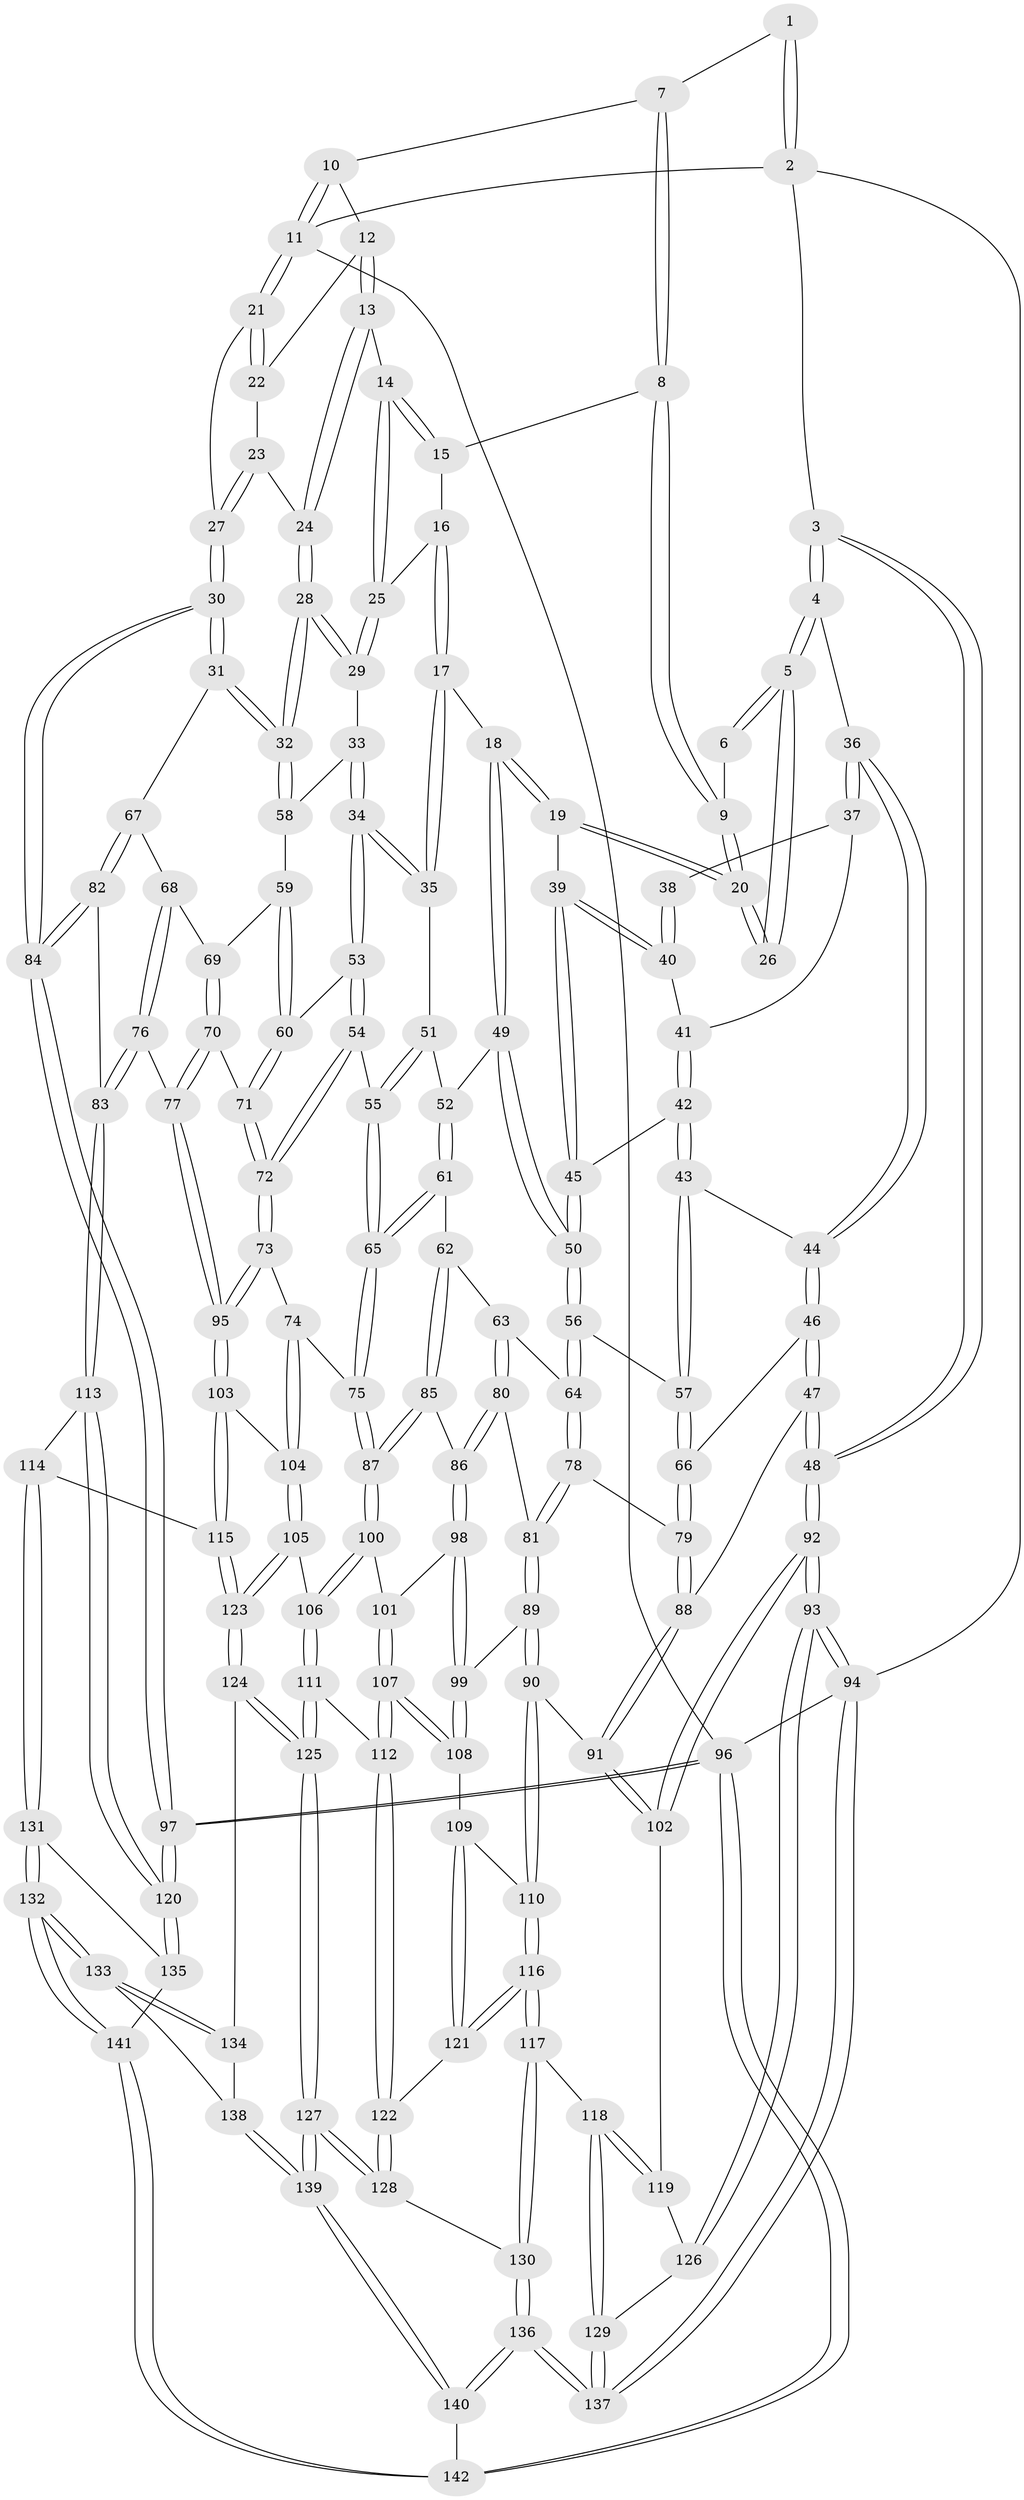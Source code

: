 // Generated by graph-tools (version 1.1) at 2025/03/03/09/25 03:03:25]
// undirected, 142 vertices, 352 edges
graph export_dot {
graph [start="1"]
  node [color=gray90,style=filled];
  1 [pos="+0.29358252468570983+0"];
  2 [pos="+0+0"];
  3 [pos="+0+0"];
  4 [pos="+0.029149299485463655+0.12500435519265443"];
  5 [pos="+0.05908957806278245+0.12391290679673964"];
  6 [pos="+0.29187444393932455+0.02184130878673063"];
  7 [pos="+0.5504254331493696+0"];
  8 [pos="+0.5468524972561033+0"];
  9 [pos="+0.39457160575155936+0.11003022866706033"];
  10 [pos="+0.9361066808607084+0"];
  11 [pos="+1+0"];
  12 [pos="+0.8130517337504207+0.07949398626027149"];
  13 [pos="+0.7894706718102041+0.14253192441462678"];
  14 [pos="+0.7612365933231298+0.1496875428804413"];
  15 [pos="+0.585240394318302+0"];
  16 [pos="+0.5857838315751905+0.13669096394875832"];
  17 [pos="+0.5417413879393398+0.2674424448285599"];
  18 [pos="+0.501013267311293+0.26521466838596236"];
  19 [pos="+0.43151967458908025+0.23045156072771075"];
  20 [pos="+0.38186827489169656+0.14670154773099564"];
  21 [pos="+1+0"];
  22 [pos="+0.9178064565108792+0.09206492798075228"];
  23 [pos="+0.8580265105180017+0.16272535767366683"];
  24 [pos="+0.8440391600637974+0.17350743624821938"];
  25 [pos="+0.7336481782241489+0.18444191530103768"];
  26 [pos="+0.37375740823275555+0.14770614793184286"];
  27 [pos="+1+0"];
  28 [pos="+0.9599482529032941+0.3271322603097366"];
  29 [pos="+0.6948336504417493+0.268762329843618"];
  30 [pos="+1+0.31221352497551164"];
  31 [pos="+0.9773175532610736+0.33785849746695273"];
  32 [pos="+0.9678579124941932+0.3337515629353924"];
  33 [pos="+0.6434452336909366+0.316683794843071"];
  34 [pos="+0.6372325116254701+0.3215017719218129"];
  35 [pos="+0.5874484304116842+0.2963521334338662"];
  36 [pos="+0.04032159075598886+0.14232541624339878"];
  37 [pos="+0.24167859171193695+0.26175061975888675"];
  38 [pos="+0.31914351128024665+0.20874869263009163"];
  39 [pos="+0.34898959034613575+0.3168976559432844"];
  40 [pos="+0.2815405432560758+0.28438499780750326"];
  41 [pos="+0.259879520116337+0.28253794664437915"];
  42 [pos="+0.2520157294133675+0.3086585131288187"];
  43 [pos="+0.2064831912171888+0.38260793344134536"];
  44 [pos="+0.12147949527622379+0.34090751547013626"];
  45 [pos="+0.33391328663692016+0.37079042770411225"];
  46 [pos="+0.07441392623427985+0.4451782779064831"];
  47 [pos="+0.009741817199714578+0.4995748172961373"];
  48 [pos="+0+0.550615401166183"];
  49 [pos="+0.45635894831224505+0.3727607835923271"];
  50 [pos="+0.3316902205263292+0.38351292807436804"];
  51 [pos="+0.5067466182393561+0.4118959014377883"];
  52 [pos="+0.45744772864863664+0.4107094181231416"];
  53 [pos="+0.6396636696127985+0.3325677505419958"];
  54 [pos="+0.6032415722751988+0.41661280271430723"];
  55 [pos="+0.533695118970218+0.4428094918909221"];
  56 [pos="+0.31483760277969036+0.4193400110831461"];
  57 [pos="+0.22270410489276005+0.39924537696091855"];
  58 [pos="+0.874592861925687+0.3587674243317944"];
  59 [pos="+0.7510662834887036+0.40984904932527444"];
  60 [pos="+0.7224190914639981+0.41424517820324813"];
  61 [pos="+0.4380623727805157+0.46921886224224807"];
  62 [pos="+0.4292087465145037+0.46915239458534785"];
  63 [pos="+0.3171335628261037+0.4232034667660594"];
  64 [pos="+0.31553953296268017+0.4208188555377988"];
  65 [pos="+0.47562624915595514+0.5002280295975668"];
  66 [pos="+0.18149910329712632+0.4958490973161526"];
  67 [pos="+0.9265169335151481+0.42262620462749484"];
  68 [pos="+0.846849504351184+0.4588875923615497"];
  69 [pos="+0.827297928348666+0.46047756420228436"];
  70 [pos="+0.7467181262771133+0.5064280965568425"];
  71 [pos="+0.7301108282430437+0.48232458720403953"];
  72 [pos="+0.6072477265288942+0.5216971178706943"];
  73 [pos="+0.5931985360707618+0.5548386433468017"];
  74 [pos="+0.526171125511323+0.5747021955845021"];
  75 [pos="+0.5104506576699199+0.5734478164600538"];
  76 [pos="+0.7805667204018822+0.6065596158309791"];
  77 [pos="+0.7758665288443412+0.6053888703210312"];
  78 [pos="+0.21966122342213643+0.5191312736132556"];
  79 [pos="+0.18333477329247955+0.5036643624259043"];
  80 [pos="+0.3090407457944776+0.5536109974457866"];
  81 [pos="+0.261179700219905+0.5573687548464"];
  82 [pos="+0.8917442940452488+0.6107956937065526"];
  83 [pos="+0.8304223171048548+0.6263831205284772"];
  84 [pos="+1+0.7335955470138446"];
  85 [pos="+0.3756515853485029+0.5401032729873235"];
  86 [pos="+0.3097955833790314+0.5543116597970029"];
  87 [pos="+0.4632928585353588+0.6153136539022804"];
  88 [pos="+0.1379522284751863+0.5732592038883411"];
  89 [pos="+0.2204995291743287+0.6035135527379404"];
  90 [pos="+0.16740698369543328+0.6431246845208997"];
  91 [pos="+0.15654873403390226+0.6401850937243349"];
  92 [pos="+0+0.6798835579051936"];
  93 [pos="+0+0.7464155710020272"];
  94 [pos="+0+1"];
  95 [pos="+0.7025876842955814+0.6338558511653477"];
  96 [pos="+1+1"];
  97 [pos="+1+1"];
  98 [pos="+0.33862682883932577+0.6360812976147435"];
  99 [pos="+0.32309153833662185+0.6510208051256458"];
  100 [pos="+0.4536730031979304+0.6293950862802866"];
  101 [pos="+0.37655815979088536+0.6425887541667751"];
  102 [pos="+0.06987755306102611+0.6916011898762764"];
  103 [pos="+0.67619252488987+0.6886546327291384"];
  104 [pos="+0.5739502030637537+0.6811093872781235"];
  105 [pos="+0.5377686057229385+0.7353081797642926"];
  106 [pos="+0.47015921512272285+0.7032706135951858"];
  107 [pos="+0.3843311067125383+0.7698330595994428"];
  108 [pos="+0.31047481583319325+0.6673231992302429"];
  109 [pos="+0.28415584797747656+0.6887972582711422"];
  110 [pos="+0.19350792675588888+0.669142749464567"];
  111 [pos="+0.41723316874495975+0.7768207734479197"];
  112 [pos="+0.3856424034675793+0.7744836961945734"];
  113 [pos="+0.8269825392981447+0.7738340629099287"];
  114 [pos="+0.7067852906246199+0.7941249809610557"];
  115 [pos="+0.6740205856868436+0.7693141673424784"];
  116 [pos="+0.20081167105538475+0.8017253416010099"];
  117 [pos="+0.1983653510892562+0.8116892946069567"];
  118 [pos="+0.17684932357166386+0.8172321586936534"];
  119 [pos="+0.10983733907548787+0.7589095795016799"];
  120 [pos="+0.9618134765643864+0.9124404551706241"];
  121 [pos="+0.28539324017768614+0.7140349251369954"];
  122 [pos="+0.3353878731158091+0.7989503838015901"];
  123 [pos="+0.5728014073185833+0.8104334395482811"];
  124 [pos="+0.5678564749977518+0.8189873935603907"];
  125 [pos="+0.488599582387563+0.8651233729058564"];
  126 [pos="+0.06194642933783106+0.8201723198068187"];
  127 [pos="+0.45013832090640427+0.9672390351812088"];
  128 [pos="+0.293871002204501+0.8603042937221588"];
  129 [pos="+0.12355674036043011+0.8799415876123575"];
  130 [pos="+0.2916596198202449+0.8608046864946117"];
  131 [pos="+0.7161561264859941+0.8643612030378449"];
  132 [pos="+0.6880098212949965+0.9183071407322525"];
  133 [pos="+0.6806253942124223+0.9158856234630693"];
  134 [pos="+0.569675418223082+0.8217540504363136"];
  135 [pos="+0.8294941228632983+0.9001610768766382"];
  136 [pos="+0.0578333174189222+1"];
  137 [pos="+0+1"];
  138 [pos="+0.6035581550786744+0.9207561167596823"];
  139 [pos="+0.4798768160639438+1"];
  140 [pos="+0.4822695497324856+1"];
  141 [pos="+0.696511517033206+0.9590981537342244"];
  142 [pos="+0.6918840741082508+1"];
  1 -- 2;
  1 -- 2;
  1 -- 7;
  2 -- 3;
  2 -- 11;
  2 -- 94;
  3 -- 4;
  3 -- 4;
  3 -- 48;
  3 -- 48;
  4 -- 5;
  4 -- 5;
  4 -- 36;
  5 -- 6;
  5 -- 6;
  5 -- 26;
  5 -- 26;
  6 -- 9;
  7 -- 8;
  7 -- 8;
  7 -- 10;
  8 -- 9;
  8 -- 9;
  8 -- 15;
  9 -- 20;
  9 -- 20;
  10 -- 11;
  10 -- 11;
  10 -- 12;
  11 -- 21;
  11 -- 21;
  11 -- 96;
  12 -- 13;
  12 -- 13;
  12 -- 22;
  13 -- 14;
  13 -- 24;
  13 -- 24;
  14 -- 15;
  14 -- 15;
  14 -- 25;
  14 -- 25;
  15 -- 16;
  16 -- 17;
  16 -- 17;
  16 -- 25;
  17 -- 18;
  17 -- 35;
  17 -- 35;
  18 -- 19;
  18 -- 19;
  18 -- 49;
  18 -- 49;
  19 -- 20;
  19 -- 20;
  19 -- 39;
  20 -- 26;
  20 -- 26;
  21 -- 22;
  21 -- 22;
  21 -- 27;
  22 -- 23;
  23 -- 24;
  23 -- 27;
  23 -- 27;
  24 -- 28;
  24 -- 28;
  25 -- 29;
  25 -- 29;
  27 -- 30;
  27 -- 30;
  28 -- 29;
  28 -- 29;
  28 -- 32;
  28 -- 32;
  29 -- 33;
  30 -- 31;
  30 -- 31;
  30 -- 84;
  30 -- 84;
  31 -- 32;
  31 -- 32;
  31 -- 67;
  32 -- 58;
  32 -- 58;
  33 -- 34;
  33 -- 34;
  33 -- 58;
  34 -- 35;
  34 -- 35;
  34 -- 53;
  34 -- 53;
  35 -- 51;
  36 -- 37;
  36 -- 37;
  36 -- 44;
  36 -- 44;
  37 -- 38;
  37 -- 41;
  38 -- 40;
  38 -- 40;
  39 -- 40;
  39 -- 40;
  39 -- 45;
  39 -- 45;
  40 -- 41;
  41 -- 42;
  41 -- 42;
  42 -- 43;
  42 -- 43;
  42 -- 45;
  43 -- 44;
  43 -- 57;
  43 -- 57;
  44 -- 46;
  44 -- 46;
  45 -- 50;
  45 -- 50;
  46 -- 47;
  46 -- 47;
  46 -- 66;
  47 -- 48;
  47 -- 48;
  47 -- 88;
  48 -- 92;
  48 -- 92;
  49 -- 50;
  49 -- 50;
  49 -- 52;
  50 -- 56;
  50 -- 56;
  51 -- 52;
  51 -- 55;
  51 -- 55;
  52 -- 61;
  52 -- 61;
  53 -- 54;
  53 -- 54;
  53 -- 60;
  54 -- 55;
  54 -- 72;
  54 -- 72;
  55 -- 65;
  55 -- 65;
  56 -- 57;
  56 -- 64;
  56 -- 64;
  57 -- 66;
  57 -- 66;
  58 -- 59;
  59 -- 60;
  59 -- 60;
  59 -- 69;
  60 -- 71;
  60 -- 71;
  61 -- 62;
  61 -- 65;
  61 -- 65;
  62 -- 63;
  62 -- 85;
  62 -- 85;
  63 -- 64;
  63 -- 80;
  63 -- 80;
  64 -- 78;
  64 -- 78;
  65 -- 75;
  65 -- 75;
  66 -- 79;
  66 -- 79;
  67 -- 68;
  67 -- 82;
  67 -- 82;
  68 -- 69;
  68 -- 76;
  68 -- 76;
  69 -- 70;
  69 -- 70;
  70 -- 71;
  70 -- 77;
  70 -- 77;
  71 -- 72;
  71 -- 72;
  72 -- 73;
  72 -- 73;
  73 -- 74;
  73 -- 95;
  73 -- 95;
  74 -- 75;
  74 -- 104;
  74 -- 104;
  75 -- 87;
  75 -- 87;
  76 -- 77;
  76 -- 83;
  76 -- 83;
  77 -- 95;
  77 -- 95;
  78 -- 79;
  78 -- 81;
  78 -- 81;
  79 -- 88;
  79 -- 88;
  80 -- 81;
  80 -- 86;
  80 -- 86;
  81 -- 89;
  81 -- 89;
  82 -- 83;
  82 -- 84;
  82 -- 84;
  83 -- 113;
  83 -- 113;
  84 -- 97;
  84 -- 97;
  85 -- 86;
  85 -- 87;
  85 -- 87;
  86 -- 98;
  86 -- 98;
  87 -- 100;
  87 -- 100;
  88 -- 91;
  88 -- 91;
  89 -- 90;
  89 -- 90;
  89 -- 99;
  90 -- 91;
  90 -- 110;
  90 -- 110;
  91 -- 102;
  91 -- 102;
  92 -- 93;
  92 -- 93;
  92 -- 102;
  92 -- 102;
  93 -- 94;
  93 -- 94;
  93 -- 126;
  93 -- 126;
  94 -- 137;
  94 -- 137;
  94 -- 96;
  95 -- 103;
  95 -- 103;
  96 -- 97;
  96 -- 97;
  96 -- 142;
  96 -- 142;
  97 -- 120;
  97 -- 120;
  98 -- 99;
  98 -- 99;
  98 -- 101;
  99 -- 108;
  99 -- 108;
  100 -- 101;
  100 -- 106;
  100 -- 106;
  101 -- 107;
  101 -- 107;
  102 -- 119;
  103 -- 104;
  103 -- 115;
  103 -- 115;
  104 -- 105;
  104 -- 105;
  105 -- 106;
  105 -- 123;
  105 -- 123;
  106 -- 111;
  106 -- 111;
  107 -- 108;
  107 -- 108;
  107 -- 112;
  107 -- 112;
  108 -- 109;
  109 -- 110;
  109 -- 121;
  109 -- 121;
  110 -- 116;
  110 -- 116;
  111 -- 112;
  111 -- 125;
  111 -- 125;
  112 -- 122;
  112 -- 122;
  113 -- 114;
  113 -- 120;
  113 -- 120;
  114 -- 115;
  114 -- 131;
  114 -- 131;
  115 -- 123;
  115 -- 123;
  116 -- 117;
  116 -- 117;
  116 -- 121;
  116 -- 121;
  117 -- 118;
  117 -- 130;
  117 -- 130;
  118 -- 119;
  118 -- 119;
  118 -- 129;
  118 -- 129;
  119 -- 126;
  120 -- 135;
  120 -- 135;
  121 -- 122;
  122 -- 128;
  122 -- 128;
  123 -- 124;
  123 -- 124;
  124 -- 125;
  124 -- 125;
  124 -- 134;
  125 -- 127;
  125 -- 127;
  126 -- 129;
  127 -- 128;
  127 -- 128;
  127 -- 139;
  127 -- 139;
  128 -- 130;
  129 -- 137;
  129 -- 137;
  130 -- 136;
  130 -- 136;
  131 -- 132;
  131 -- 132;
  131 -- 135;
  132 -- 133;
  132 -- 133;
  132 -- 141;
  132 -- 141;
  133 -- 134;
  133 -- 134;
  133 -- 138;
  134 -- 138;
  135 -- 141;
  136 -- 137;
  136 -- 137;
  136 -- 140;
  136 -- 140;
  138 -- 139;
  138 -- 139;
  139 -- 140;
  139 -- 140;
  140 -- 142;
  141 -- 142;
  141 -- 142;
}
